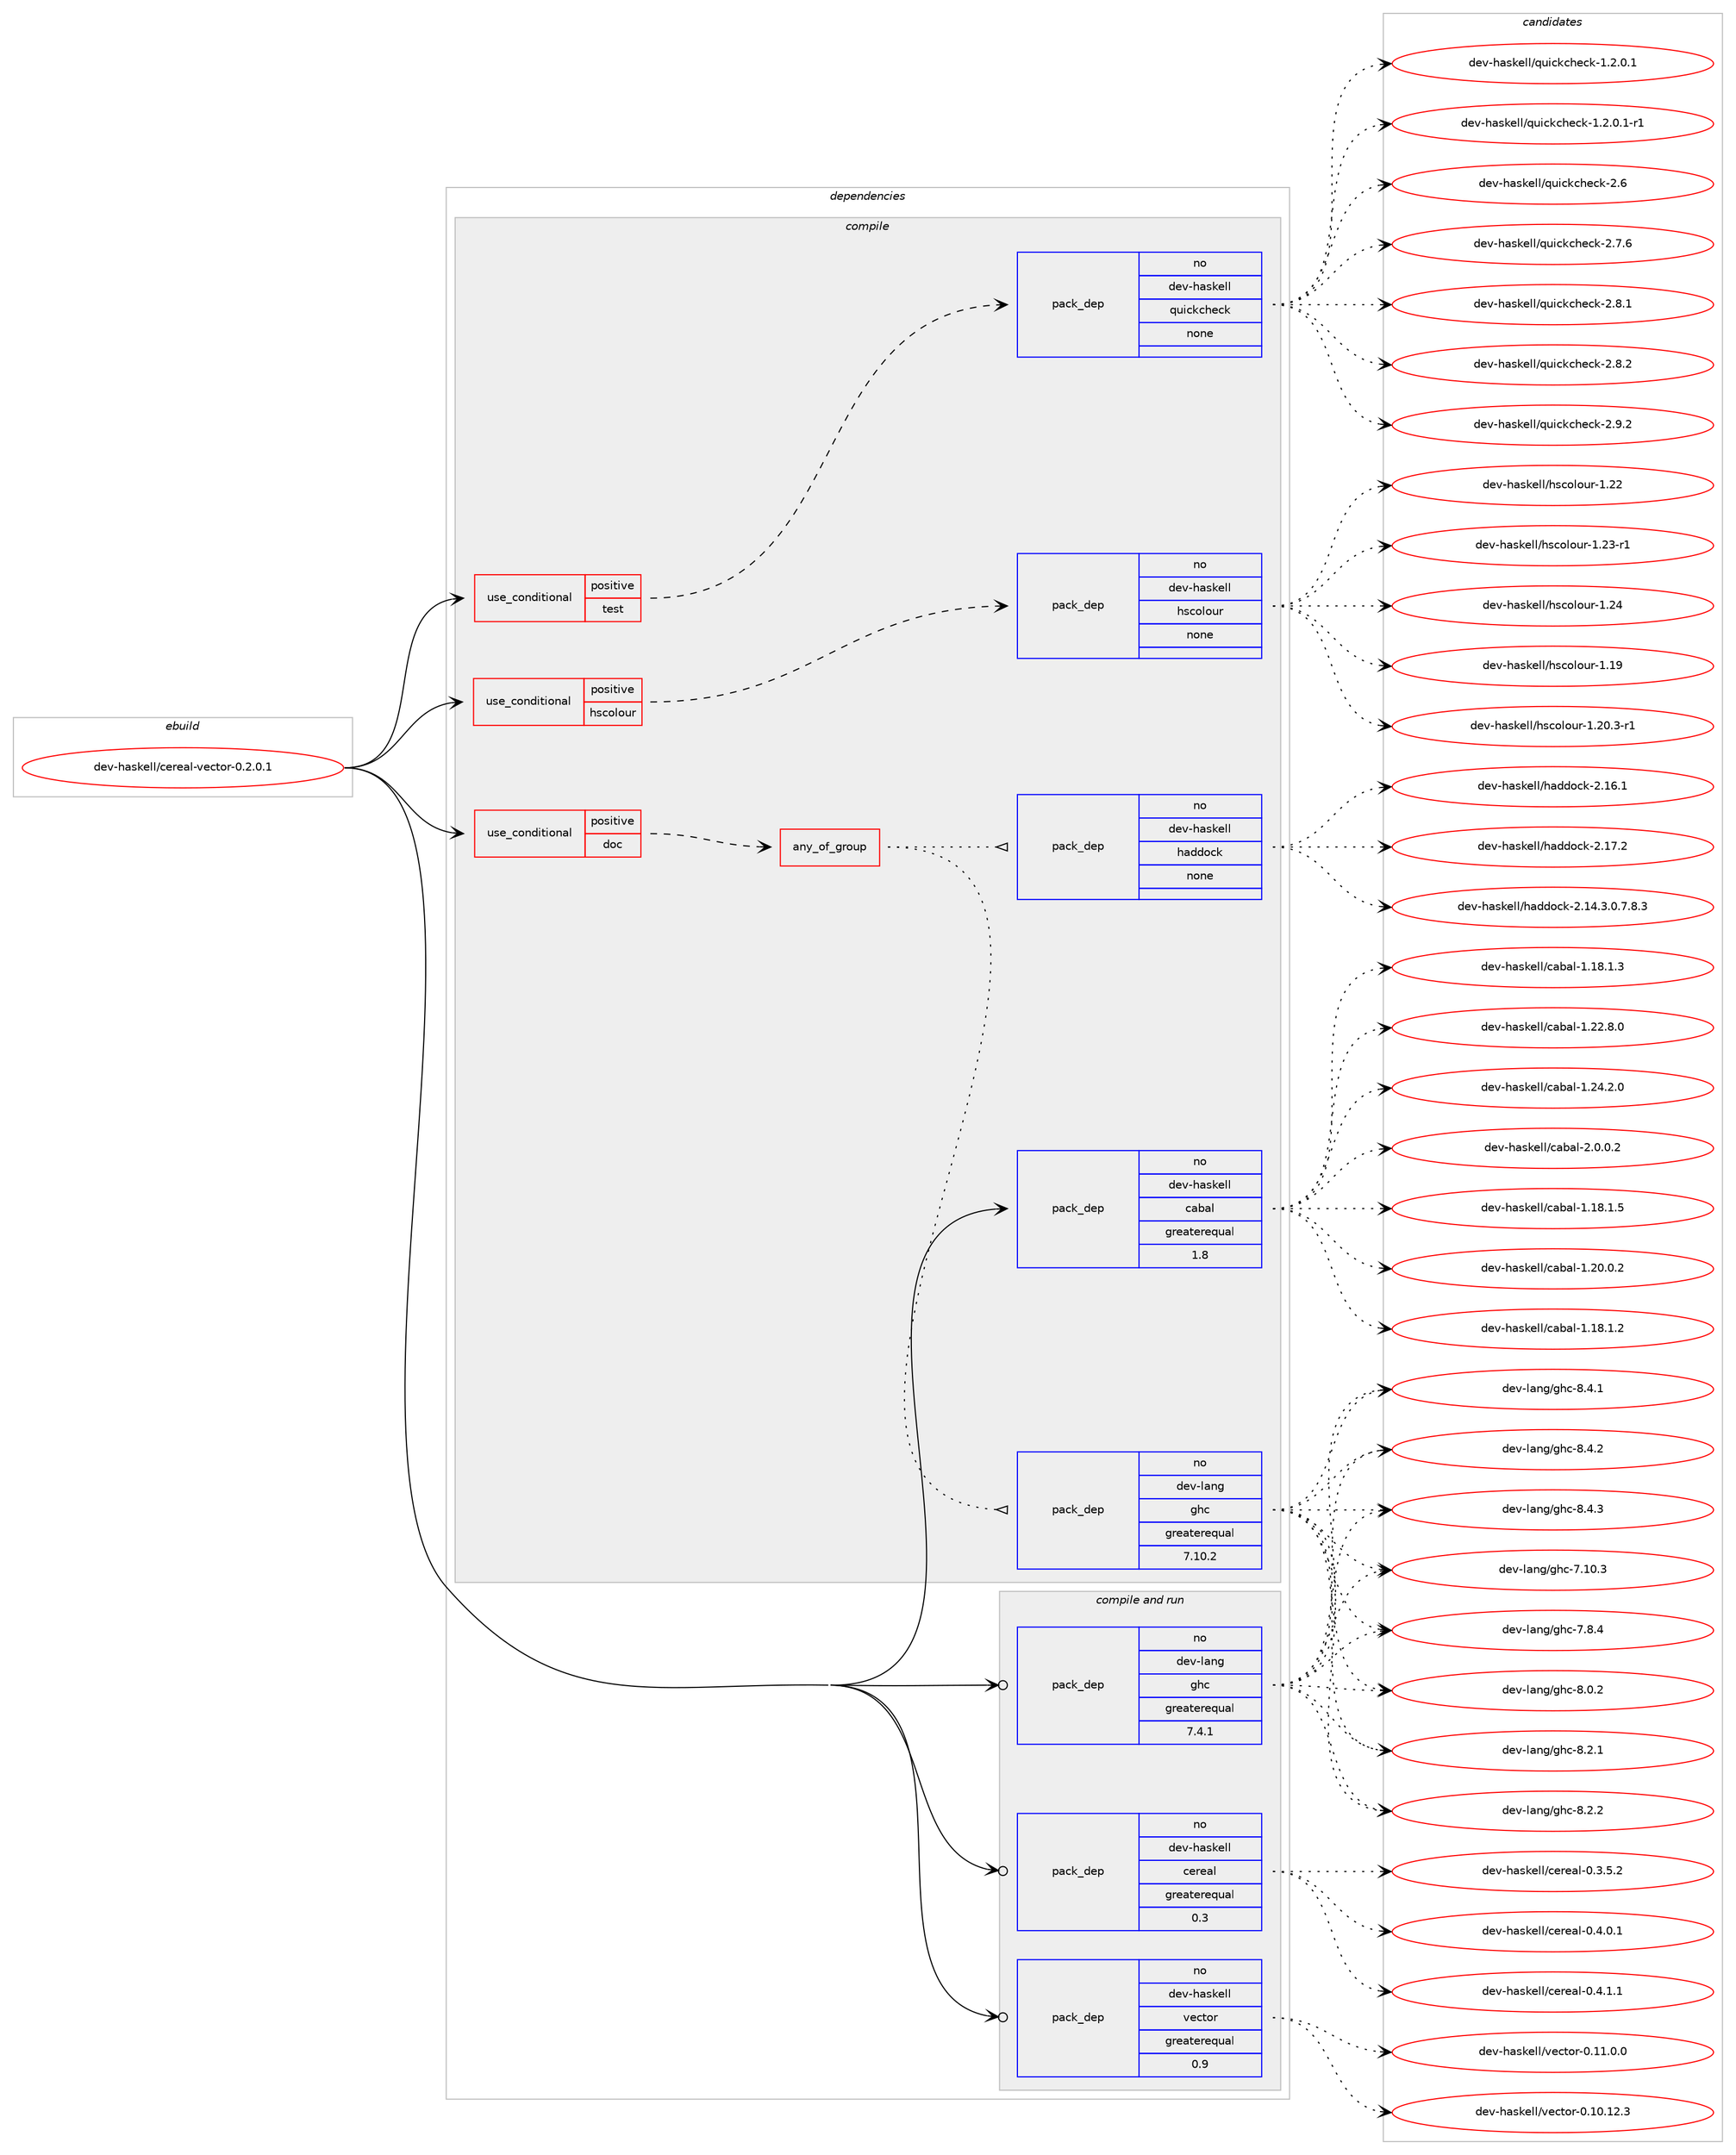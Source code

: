 digraph prolog {

# *************
# Graph options
# *************

newrank=true;
concentrate=true;
compound=true;
graph [rankdir=LR,fontname=Helvetica,fontsize=10,ranksep=1.5];#, ranksep=2.5, nodesep=0.2];
edge  [arrowhead=vee];
node  [fontname=Helvetica,fontsize=10];

# **********
# The ebuild
# **********

subgraph cluster_leftcol {
color=gray;
rank=same;
label=<<i>ebuild</i>>;
id [label="dev-haskell/cereal-vector-0.2.0.1", color=red, width=4, href="../dev-haskell/cereal-vector-0.2.0.1.svg"];
}

# ****************
# The dependencies
# ****************

subgraph cluster_midcol {
color=gray;
label=<<i>dependencies</i>>;
subgraph cluster_compile {
fillcolor="#eeeeee";
style=filled;
label=<<i>compile</i>>;
subgraph cond358901 {
dependency1328246 [label=<<TABLE BORDER="0" CELLBORDER="1" CELLSPACING="0" CELLPADDING="4"><TR><TD ROWSPAN="3" CELLPADDING="10">use_conditional</TD></TR><TR><TD>positive</TD></TR><TR><TD>doc</TD></TR></TABLE>>, shape=none, color=red];
subgraph any20633 {
dependency1328247 [label=<<TABLE BORDER="0" CELLBORDER="1" CELLSPACING="0" CELLPADDING="4"><TR><TD CELLPADDING="10">any_of_group</TD></TR></TABLE>>, shape=none, color=red];subgraph pack948160 {
dependency1328248 [label=<<TABLE BORDER="0" CELLBORDER="1" CELLSPACING="0" CELLPADDING="4" WIDTH="220"><TR><TD ROWSPAN="6" CELLPADDING="30">pack_dep</TD></TR><TR><TD WIDTH="110">no</TD></TR><TR><TD>dev-haskell</TD></TR><TR><TD>haddock</TD></TR><TR><TD>none</TD></TR><TR><TD></TD></TR></TABLE>>, shape=none, color=blue];
}
dependency1328247:e -> dependency1328248:w [weight=20,style="dotted",arrowhead="oinv"];
subgraph pack948161 {
dependency1328249 [label=<<TABLE BORDER="0" CELLBORDER="1" CELLSPACING="0" CELLPADDING="4" WIDTH="220"><TR><TD ROWSPAN="6" CELLPADDING="30">pack_dep</TD></TR><TR><TD WIDTH="110">no</TD></TR><TR><TD>dev-lang</TD></TR><TR><TD>ghc</TD></TR><TR><TD>greaterequal</TD></TR><TR><TD>7.10.2</TD></TR></TABLE>>, shape=none, color=blue];
}
dependency1328247:e -> dependency1328249:w [weight=20,style="dotted",arrowhead="oinv"];
}
dependency1328246:e -> dependency1328247:w [weight=20,style="dashed",arrowhead="vee"];
}
id:e -> dependency1328246:w [weight=20,style="solid",arrowhead="vee"];
subgraph cond358902 {
dependency1328250 [label=<<TABLE BORDER="0" CELLBORDER="1" CELLSPACING="0" CELLPADDING="4"><TR><TD ROWSPAN="3" CELLPADDING="10">use_conditional</TD></TR><TR><TD>positive</TD></TR><TR><TD>hscolour</TD></TR></TABLE>>, shape=none, color=red];
subgraph pack948162 {
dependency1328251 [label=<<TABLE BORDER="0" CELLBORDER="1" CELLSPACING="0" CELLPADDING="4" WIDTH="220"><TR><TD ROWSPAN="6" CELLPADDING="30">pack_dep</TD></TR><TR><TD WIDTH="110">no</TD></TR><TR><TD>dev-haskell</TD></TR><TR><TD>hscolour</TD></TR><TR><TD>none</TD></TR><TR><TD></TD></TR></TABLE>>, shape=none, color=blue];
}
dependency1328250:e -> dependency1328251:w [weight=20,style="dashed",arrowhead="vee"];
}
id:e -> dependency1328250:w [weight=20,style="solid",arrowhead="vee"];
subgraph cond358903 {
dependency1328252 [label=<<TABLE BORDER="0" CELLBORDER="1" CELLSPACING="0" CELLPADDING="4"><TR><TD ROWSPAN="3" CELLPADDING="10">use_conditional</TD></TR><TR><TD>positive</TD></TR><TR><TD>test</TD></TR></TABLE>>, shape=none, color=red];
subgraph pack948163 {
dependency1328253 [label=<<TABLE BORDER="0" CELLBORDER="1" CELLSPACING="0" CELLPADDING="4" WIDTH="220"><TR><TD ROWSPAN="6" CELLPADDING="30">pack_dep</TD></TR><TR><TD WIDTH="110">no</TD></TR><TR><TD>dev-haskell</TD></TR><TR><TD>quickcheck</TD></TR><TR><TD>none</TD></TR><TR><TD></TD></TR></TABLE>>, shape=none, color=blue];
}
dependency1328252:e -> dependency1328253:w [weight=20,style="dashed",arrowhead="vee"];
}
id:e -> dependency1328252:w [weight=20,style="solid",arrowhead="vee"];
subgraph pack948164 {
dependency1328254 [label=<<TABLE BORDER="0" CELLBORDER="1" CELLSPACING="0" CELLPADDING="4" WIDTH="220"><TR><TD ROWSPAN="6" CELLPADDING="30">pack_dep</TD></TR><TR><TD WIDTH="110">no</TD></TR><TR><TD>dev-haskell</TD></TR><TR><TD>cabal</TD></TR><TR><TD>greaterequal</TD></TR><TR><TD>1.8</TD></TR></TABLE>>, shape=none, color=blue];
}
id:e -> dependency1328254:w [weight=20,style="solid",arrowhead="vee"];
}
subgraph cluster_compileandrun {
fillcolor="#eeeeee";
style=filled;
label=<<i>compile and run</i>>;
subgraph pack948165 {
dependency1328255 [label=<<TABLE BORDER="0" CELLBORDER="1" CELLSPACING="0" CELLPADDING="4" WIDTH="220"><TR><TD ROWSPAN="6" CELLPADDING="30">pack_dep</TD></TR><TR><TD WIDTH="110">no</TD></TR><TR><TD>dev-haskell</TD></TR><TR><TD>cereal</TD></TR><TR><TD>greaterequal</TD></TR><TR><TD>0.3</TD></TR></TABLE>>, shape=none, color=blue];
}
id:e -> dependency1328255:w [weight=20,style="solid",arrowhead="odotvee"];
subgraph pack948166 {
dependency1328256 [label=<<TABLE BORDER="0" CELLBORDER="1" CELLSPACING="0" CELLPADDING="4" WIDTH="220"><TR><TD ROWSPAN="6" CELLPADDING="30">pack_dep</TD></TR><TR><TD WIDTH="110">no</TD></TR><TR><TD>dev-haskell</TD></TR><TR><TD>vector</TD></TR><TR><TD>greaterequal</TD></TR><TR><TD>0.9</TD></TR></TABLE>>, shape=none, color=blue];
}
id:e -> dependency1328256:w [weight=20,style="solid",arrowhead="odotvee"];
subgraph pack948167 {
dependency1328257 [label=<<TABLE BORDER="0" CELLBORDER="1" CELLSPACING="0" CELLPADDING="4" WIDTH="220"><TR><TD ROWSPAN="6" CELLPADDING="30">pack_dep</TD></TR><TR><TD WIDTH="110">no</TD></TR><TR><TD>dev-lang</TD></TR><TR><TD>ghc</TD></TR><TR><TD>greaterequal</TD></TR><TR><TD>7.4.1</TD></TR></TABLE>>, shape=none, color=blue];
}
id:e -> dependency1328257:w [weight=20,style="solid",arrowhead="odotvee"];
}
subgraph cluster_run {
fillcolor="#eeeeee";
style=filled;
label=<<i>run</i>>;
}
}

# **************
# The candidates
# **************

subgraph cluster_choices {
rank=same;
color=gray;
label=<<i>candidates</i>>;

subgraph choice948160 {
color=black;
nodesep=1;
choice1001011184510497115107101108108471049710010011199107455046495246514648465546564651 [label="dev-haskell/haddock-2.14.3.0.7.8.3", color=red, width=4,href="../dev-haskell/haddock-2.14.3.0.7.8.3.svg"];
choice100101118451049711510710110810847104971001001119910745504649544649 [label="dev-haskell/haddock-2.16.1", color=red, width=4,href="../dev-haskell/haddock-2.16.1.svg"];
choice100101118451049711510710110810847104971001001119910745504649554650 [label="dev-haskell/haddock-2.17.2", color=red, width=4,href="../dev-haskell/haddock-2.17.2.svg"];
dependency1328248:e -> choice1001011184510497115107101108108471049710010011199107455046495246514648465546564651:w [style=dotted,weight="100"];
dependency1328248:e -> choice100101118451049711510710110810847104971001001119910745504649544649:w [style=dotted,weight="100"];
dependency1328248:e -> choice100101118451049711510710110810847104971001001119910745504649554650:w [style=dotted,weight="100"];
}
subgraph choice948161 {
color=black;
nodesep=1;
choice1001011184510897110103471031049945554649484651 [label="dev-lang/ghc-7.10.3", color=red, width=4,href="../dev-lang/ghc-7.10.3.svg"];
choice10010111845108971101034710310499455546564652 [label="dev-lang/ghc-7.8.4", color=red, width=4,href="../dev-lang/ghc-7.8.4.svg"];
choice10010111845108971101034710310499455646484650 [label="dev-lang/ghc-8.0.2", color=red, width=4,href="../dev-lang/ghc-8.0.2.svg"];
choice10010111845108971101034710310499455646504649 [label="dev-lang/ghc-8.2.1", color=red, width=4,href="../dev-lang/ghc-8.2.1.svg"];
choice10010111845108971101034710310499455646504650 [label="dev-lang/ghc-8.2.2", color=red, width=4,href="../dev-lang/ghc-8.2.2.svg"];
choice10010111845108971101034710310499455646524649 [label="dev-lang/ghc-8.4.1", color=red, width=4,href="../dev-lang/ghc-8.4.1.svg"];
choice10010111845108971101034710310499455646524650 [label="dev-lang/ghc-8.4.2", color=red, width=4,href="../dev-lang/ghc-8.4.2.svg"];
choice10010111845108971101034710310499455646524651 [label="dev-lang/ghc-8.4.3", color=red, width=4,href="../dev-lang/ghc-8.4.3.svg"];
dependency1328249:e -> choice1001011184510897110103471031049945554649484651:w [style=dotted,weight="100"];
dependency1328249:e -> choice10010111845108971101034710310499455546564652:w [style=dotted,weight="100"];
dependency1328249:e -> choice10010111845108971101034710310499455646484650:w [style=dotted,weight="100"];
dependency1328249:e -> choice10010111845108971101034710310499455646504649:w [style=dotted,weight="100"];
dependency1328249:e -> choice10010111845108971101034710310499455646504650:w [style=dotted,weight="100"];
dependency1328249:e -> choice10010111845108971101034710310499455646524649:w [style=dotted,weight="100"];
dependency1328249:e -> choice10010111845108971101034710310499455646524650:w [style=dotted,weight="100"];
dependency1328249:e -> choice10010111845108971101034710310499455646524651:w [style=dotted,weight="100"];
}
subgraph choice948162 {
color=black;
nodesep=1;
choice100101118451049711510710110810847104115991111081111171144549464957 [label="dev-haskell/hscolour-1.19", color=red, width=4,href="../dev-haskell/hscolour-1.19.svg"];
choice10010111845104971151071011081084710411599111108111117114454946504846514511449 [label="dev-haskell/hscolour-1.20.3-r1", color=red, width=4,href="../dev-haskell/hscolour-1.20.3-r1.svg"];
choice100101118451049711510710110810847104115991111081111171144549465050 [label="dev-haskell/hscolour-1.22", color=red, width=4,href="../dev-haskell/hscolour-1.22.svg"];
choice1001011184510497115107101108108471041159911110811111711445494650514511449 [label="dev-haskell/hscolour-1.23-r1", color=red, width=4,href="../dev-haskell/hscolour-1.23-r1.svg"];
choice100101118451049711510710110810847104115991111081111171144549465052 [label="dev-haskell/hscolour-1.24", color=red, width=4,href="../dev-haskell/hscolour-1.24.svg"];
dependency1328251:e -> choice100101118451049711510710110810847104115991111081111171144549464957:w [style=dotted,weight="100"];
dependency1328251:e -> choice10010111845104971151071011081084710411599111108111117114454946504846514511449:w [style=dotted,weight="100"];
dependency1328251:e -> choice100101118451049711510710110810847104115991111081111171144549465050:w [style=dotted,weight="100"];
dependency1328251:e -> choice1001011184510497115107101108108471041159911110811111711445494650514511449:w [style=dotted,weight="100"];
dependency1328251:e -> choice100101118451049711510710110810847104115991111081111171144549465052:w [style=dotted,weight="100"];
}
subgraph choice948163 {
color=black;
nodesep=1;
choice1001011184510497115107101108108471131171059910799104101991074549465046484649 [label="dev-haskell/quickcheck-1.2.0.1", color=red, width=4,href="../dev-haskell/quickcheck-1.2.0.1.svg"];
choice10010111845104971151071011081084711311710599107991041019910745494650464846494511449 [label="dev-haskell/quickcheck-1.2.0.1-r1", color=red, width=4,href="../dev-haskell/quickcheck-1.2.0.1-r1.svg"];
choice10010111845104971151071011081084711311710599107991041019910745504654 [label="dev-haskell/quickcheck-2.6", color=red, width=4,href="../dev-haskell/quickcheck-2.6.svg"];
choice100101118451049711510710110810847113117105991079910410199107455046554654 [label="dev-haskell/quickcheck-2.7.6", color=red, width=4,href="../dev-haskell/quickcheck-2.7.6.svg"];
choice100101118451049711510710110810847113117105991079910410199107455046564649 [label="dev-haskell/quickcheck-2.8.1", color=red, width=4,href="../dev-haskell/quickcheck-2.8.1.svg"];
choice100101118451049711510710110810847113117105991079910410199107455046564650 [label="dev-haskell/quickcheck-2.8.2", color=red, width=4,href="../dev-haskell/quickcheck-2.8.2.svg"];
choice100101118451049711510710110810847113117105991079910410199107455046574650 [label="dev-haskell/quickcheck-2.9.2", color=red, width=4,href="../dev-haskell/quickcheck-2.9.2.svg"];
dependency1328253:e -> choice1001011184510497115107101108108471131171059910799104101991074549465046484649:w [style=dotted,weight="100"];
dependency1328253:e -> choice10010111845104971151071011081084711311710599107991041019910745494650464846494511449:w [style=dotted,weight="100"];
dependency1328253:e -> choice10010111845104971151071011081084711311710599107991041019910745504654:w [style=dotted,weight="100"];
dependency1328253:e -> choice100101118451049711510710110810847113117105991079910410199107455046554654:w [style=dotted,weight="100"];
dependency1328253:e -> choice100101118451049711510710110810847113117105991079910410199107455046564649:w [style=dotted,weight="100"];
dependency1328253:e -> choice100101118451049711510710110810847113117105991079910410199107455046564650:w [style=dotted,weight="100"];
dependency1328253:e -> choice100101118451049711510710110810847113117105991079910410199107455046574650:w [style=dotted,weight="100"];
}
subgraph choice948164 {
color=black;
nodesep=1;
choice10010111845104971151071011081084799979897108454946495646494650 [label="dev-haskell/cabal-1.18.1.2", color=red, width=4,href="../dev-haskell/cabal-1.18.1.2.svg"];
choice10010111845104971151071011081084799979897108454946495646494651 [label="dev-haskell/cabal-1.18.1.3", color=red, width=4,href="../dev-haskell/cabal-1.18.1.3.svg"];
choice10010111845104971151071011081084799979897108454946495646494653 [label="dev-haskell/cabal-1.18.1.5", color=red, width=4,href="../dev-haskell/cabal-1.18.1.5.svg"];
choice10010111845104971151071011081084799979897108454946504846484650 [label="dev-haskell/cabal-1.20.0.2", color=red, width=4,href="../dev-haskell/cabal-1.20.0.2.svg"];
choice10010111845104971151071011081084799979897108454946505046564648 [label="dev-haskell/cabal-1.22.8.0", color=red, width=4,href="../dev-haskell/cabal-1.22.8.0.svg"];
choice10010111845104971151071011081084799979897108454946505246504648 [label="dev-haskell/cabal-1.24.2.0", color=red, width=4,href="../dev-haskell/cabal-1.24.2.0.svg"];
choice100101118451049711510710110810847999798971084550464846484650 [label="dev-haskell/cabal-2.0.0.2", color=red, width=4,href="../dev-haskell/cabal-2.0.0.2.svg"];
dependency1328254:e -> choice10010111845104971151071011081084799979897108454946495646494650:w [style=dotted,weight="100"];
dependency1328254:e -> choice10010111845104971151071011081084799979897108454946495646494651:w [style=dotted,weight="100"];
dependency1328254:e -> choice10010111845104971151071011081084799979897108454946495646494653:w [style=dotted,weight="100"];
dependency1328254:e -> choice10010111845104971151071011081084799979897108454946504846484650:w [style=dotted,weight="100"];
dependency1328254:e -> choice10010111845104971151071011081084799979897108454946505046564648:w [style=dotted,weight="100"];
dependency1328254:e -> choice10010111845104971151071011081084799979897108454946505246504648:w [style=dotted,weight="100"];
dependency1328254:e -> choice100101118451049711510710110810847999798971084550464846484650:w [style=dotted,weight="100"];
}
subgraph choice948165 {
color=black;
nodesep=1;
choice10010111845104971151071011081084799101114101971084548465146534650 [label="dev-haskell/cereal-0.3.5.2", color=red, width=4,href="../dev-haskell/cereal-0.3.5.2.svg"];
choice10010111845104971151071011081084799101114101971084548465246484649 [label="dev-haskell/cereal-0.4.0.1", color=red, width=4,href="../dev-haskell/cereal-0.4.0.1.svg"];
choice10010111845104971151071011081084799101114101971084548465246494649 [label="dev-haskell/cereal-0.4.1.1", color=red, width=4,href="../dev-haskell/cereal-0.4.1.1.svg"];
dependency1328255:e -> choice10010111845104971151071011081084799101114101971084548465146534650:w [style=dotted,weight="100"];
dependency1328255:e -> choice10010111845104971151071011081084799101114101971084548465246484649:w [style=dotted,weight="100"];
dependency1328255:e -> choice10010111845104971151071011081084799101114101971084548465246494649:w [style=dotted,weight="100"];
}
subgraph choice948166 {
color=black;
nodesep=1;
choice1001011184510497115107101108108471181019911611111445484649484649504651 [label="dev-haskell/vector-0.10.12.3", color=red, width=4,href="../dev-haskell/vector-0.10.12.3.svg"];
choice10010111845104971151071011081084711810199116111114454846494946484648 [label="dev-haskell/vector-0.11.0.0", color=red, width=4,href="../dev-haskell/vector-0.11.0.0.svg"];
dependency1328256:e -> choice1001011184510497115107101108108471181019911611111445484649484649504651:w [style=dotted,weight="100"];
dependency1328256:e -> choice10010111845104971151071011081084711810199116111114454846494946484648:w [style=dotted,weight="100"];
}
subgraph choice948167 {
color=black;
nodesep=1;
choice1001011184510897110103471031049945554649484651 [label="dev-lang/ghc-7.10.3", color=red, width=4,href="../dev-lang/ghc-7.10.3.svg"];
choice10010111845108971101034710310499455546564652 [label="dev-lang/ghc-7.8.4", color=red, width=4,href="../dev-lang/ghc-7.8.4.svg"];
choice10010111845108971101034710310499455646484650 [label="dev-lang/ghc-8.0.2", color=red, width=4,href="../dev-lang/ghc-8.0.2.svg"];
choice10010111845108971101034710310499455646504649 [label="dev-lang/ghc-8.2.1", color=red, width=4,href="../dev-lang/ghc-8.2.1.svg"];
choice10010111845108971101034710310499455646504650 [label="dev-lang/ghc-8.2.2", color=red, width=4,href="../dev-lang/ghc-8.2.2.svg"];
choice10010111845108971101034710310499455646524649 [label="dev-lang/ghc-8.4.1", color=red, width=4,href="../dev-lang/ghc-8.4.1.svg"];
choice10010111845108971101034710310499455646524650 [label="dev-lang/ghc-8.4.2", color=red, width=4,href="../dev-lang/ghc-8.4.2.svg"];
choice10010111845108971101034710310499455646524651 [label="dev-lang/ghc-8.4.3", color=red, width=4,href="../dev-lang/ghc-8.4.3.svg"];
dependency1328257:e -> choice1001011184510897110103471031049945554649484651:w [style=dotted,weight="100"];
dependency1328257:e -> choice10010111845108971101034710310499455546564652:w [style=dotted,weight="100"];
dependency1328257:e -> choice10010111845108971101034710310499455646484650:w [style=dotted,weight="100"];
dependency1328257:e -> choice10010111845108971101034710310499455646504649:w [style=dotted,weight="100"];
dependency1328257:e -> choice10010111845108971101034710310499455646504650:w [style=dotted,weight="100"];
dependency1328257:e -> choice10010111845108971101034710310499455646524649:w [style=dotted,weight="100"];
dependency1328257:e -> choice10010111845108971101034710310499455646524650:w [style=dotted,weight="100"];
dependency1328257:e -> choice10010111845108971101034710310499455646524651:w [style=dotted,weight="100"];
}
}

}
